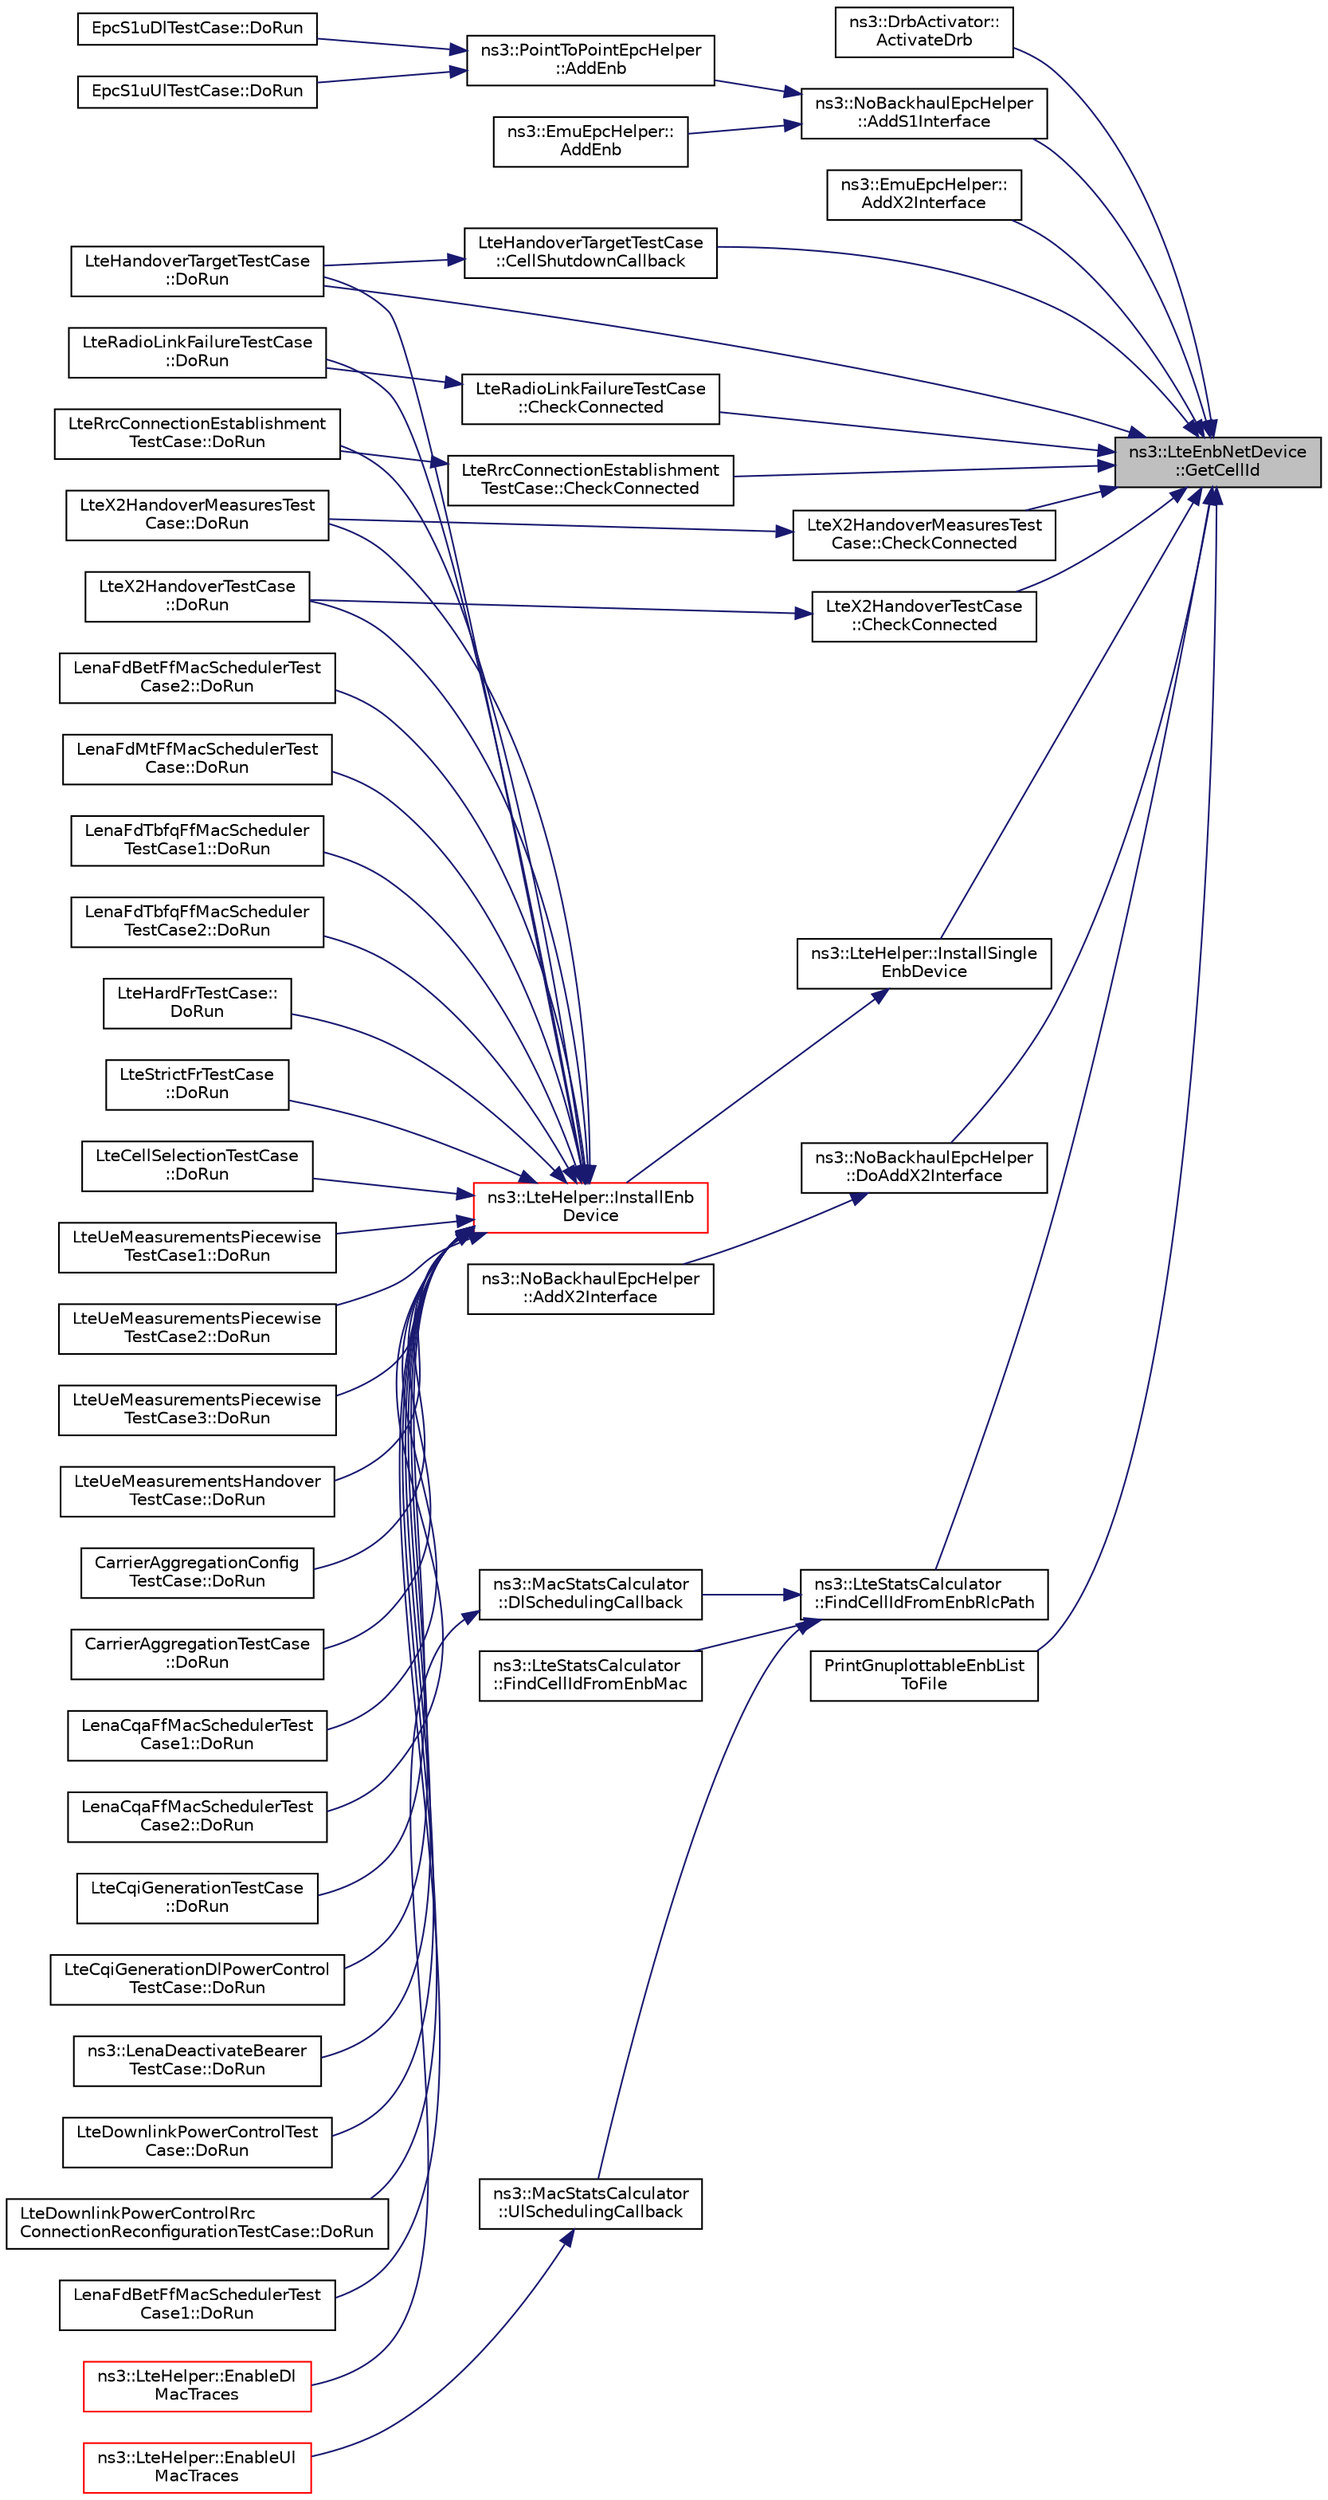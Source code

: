 digraph "ns3::LteEnbNetDevice::GetCellId"
{
 // LATEX_PDF_SIZE
  edge [fontname="Helvetica",fontsize="10",labelfontname="Helvetica",labelfontsize="10"];
  node [fontname="Helvetica",fontsize="10",shape=record];
  rankdir="RL";
  Node1 [label="ns3::LteEnbNetDevice\l::GetCellId",height=0.2,width=0.4,color="black", fillcolor="grey75", style="filled", fontcolor="black",tooltip=" "];
  Node1 -> Node2 [dir="back",color="midnightblue",fontsize="10",style="solid",fontname="Helvetica"];
  Node2 [label="ns3::DrbActivator::\lActivateDrb",height=0.2,width=0.4,color="black", fillcolor="white", style="filled",URL="$classns3_1_1_drb_activator.html#ac2083f8538dcb7d2d907c4c503647765",tooltip="Procedure firstly checks if bearer was not activated, if IMSI from trace source equals configured one..."];
  Node1 -> Node3 [dir="back",color="midnightblue",fontsize="10",style="solid",fontname="Helvetica"];
  Node3 [label="ns3::NoBackhaulEpcHelper\l::AddS1Interface",height=0.2,width=0.4,color="black", fillcolor="white", style="filled",URL="$classns3_1_1_no_backhaul_epc_helper.html#aba81459f3369b2db12b9fed75440d4e6",tooltip="Add an S1 interface between an eNB and a SGW."];
  Node3 -> Node4 [dir="back",color="midnightblue",fontsize="10",style="solid",fontname="Helvetica"];
  Node4 [label="ns3::EmuEpcHelper::\lAddEnb",height=0.2,width=0.4,color="black", fillcolor="white", style="filled",URL="$classns3_1_1_emu_epc_helper.html#abaff0cf3ed70c034b5e0fd22dc89a7ba",tooltip="Add an eNB to the EPC."];
  Node3 -> Node5 [dir="back",color="midnightblue",fontsize="10",style="solid",fontname="Helvetica"];
  Node5 [label="ns3::PointToPointEpcHelper\l::AddEnb",height=0.2,width=0.4,color="black", fillcolor="white", style="filled",URL="$classns3_1_1_point_to_point_epc_helper.html#a6636cc9c0501b719bd81ed13efd3c589",tooltip="Add an eNB to the EPC."];
  Node5 -> Node6 [dir="back",color="midnightblue",fontsize="10",style="solid",fontname="Helvetica"];
  Node6 [label="EpcS1uDlTestCase::DoRun",height=0.2,width=0.4,color="black", fillcolor="white", style="filled",URL="$class_epc_s1u_dl_test_case.html#a2ac9313672e6c5e2a5a33f98a77ffec2",tooltip="Implementation to actually run this TestCase."];
  Node5 -> Node7 [dir="back",color="midnightblue",fontsize="10",style="solid",fontname="Helvetica"];
  Node7 [label="EpcS1uUlTestCase::DoRun",height=0.2,width=0.4,color="black", fillcolor="white", style="filled",URL="$class_epc_s1u_ul_test_case.html#a6fa27997312de46d9b0f3ab2221a24fa",tooltip="Implementation to actually run this TestCase."];
  Node1 -> Node8 [dir="back",color="midnightblue",fontsize="10",style="solid",fontname="Helvetica"];
  Node8 [label="ns3::EmuEpcHelper::\lAddX2Interface",height=0.2,width=0.4,color="black", fillcolor="white", style="filled",URL="$classns3_1_1_emu_epc_helper.html#adeca48cbe7143128f3578b4904e02218",tooltip="Add an X2 interface between two eNB."];
  Node1 -> Node9 [dir="back",color="midnightblue",fontsize="10",style="solid",fontname="Helvetica"];
  Node9 [label="LteHandoverTargetTestCase\l::CellShutdownCallback",height=0.2,width=0.4,color="black", fillcolor="white", style="filled",URL="$class_lte_handover_target_test_case.html#a8f9888bfbd34dbc434be80c79a440669",tooltip="A trigger that can be scheduled to \"shutdown\" the cell pointed by m_sourceCellId by reducing its powe..."];
  Node9 -> Node10 [dir="back",color="midnightblue",fontsize="10",style="solid",fontname="Helvetica"];
  Node10 [label="LteHandoverTargetTestCase\l::DoRun",height=0.2,width=0.4,color="black", fillcolor="white", style="filled",URL="$class_lte_handover_target_test_case.html#adc2ffaf5e89accdbf70756ad9a92ce2c",tooltip="Run a simulation of a micro-cell network using the parameters provided to the constructor function."];
  Node1 -> Node11 [dir="back",color="midnightblue",fontsize="10",style="solid",fontname="Helvetica"];
  Node11 [label="LteRadioLinkFailureTestCase\l::CheckConnected",height=0.2,width=0.4,color="black", fillcolor="white", style="filled",URL="$class_lte_radio_link_failure_test_case.html#a4aaba81db2f0b1c331c1eeb1e99c6a9f",tooltip="Check connected function."];
  Node11 -> Node12 [dir="back",color="midnightblue",fontsize="10",style="solid",fontname="Helvetica"];
  Node12 [label="LteRadioLinkFailureTestCase\l::DoRun",height=0.2,width=0.4,color="black", fillcolor="white", style="filled",URL="$class_lte_radio_link_failure_test_case.html#ae7e2b1f96fbb5c77477c9b5b5905f347",tooltip="Setup the simulation according to the configuration set by the class constructor, run it,..."];
  Node1 -> Node13 [dir="back",color="midnightblue",fontsize="10",style="solid",fontname="Helvetica"];
  Node13 [label="LteRrcConnectionEstablishment\lTestCase::CheckConnected",height=0.2,width=0.4,color="black", fillcolor="white", style="filled",URL="$class_lte_rrc_connection_establishment_test_case.html#a43216a40683fd19ad571edd9d0e8600c",tooltip="Check connected function."];
  Node13 -> Node14 [dir="back",color="midnightblue",fontsize="10",style="solid",fontname="Helvetica"];
  Node14 [label="LteRrcConnectionEstablishment\lTestCase::DoRun",height=0.2,width=0.4,color="black", fillcolor="white", style="filled",URL="$class_lte_rrc_connection_establishment_test_case.html#a2c32cab9b29852f42c4ad1e7b68068b2",tooltip="Implementation to actually run this TestCase."];
  Node1 -> Node15 [dir="back",color="midnightblue",fontsize="10",style="solid",fontname="Helvetica"];
  Node15 [label="LteX2HandoverMeasuresTest\lCase::CheckConnected",height=0.2,width=0.4,color="black", fillcolor="white", style="filled",URL="$class_lte_x2_handover_measures_test_case.html#afaab3497c199b4440d286d0cb19996f3",tooltip="Check connected function."];
  Node15 -> Node16 [dir="back",color="midnightblue",fontsize="10",style="solid",fontname="Helvetica"];
  Node16 [label="LteX2HandoverMeasuresTest\lCase::DoRun",height=0.2,width=0.4,color="black", fillcolor="white", style="filled",URL="$class_lte_x2_handover_measures_test_case.html#a6aefe1e71df347688687fb5d8dd54104",tooltip="Implementation to actually run this TestCase."];
  Node1 -> Node17 [dir="back",color="midnightblue",fontsize="10",style="solid",fontname="Helvetica"];
  Node17 [label="LteX2HandoverTestCase\l::CheckConnected",height=0.2,width=0.4,color="black", fillcolor="white", style="filled",URL="$class_lte_x2_handover_test_case.html#a60447eff6ec472a1637e479638cc0f83",tooltip="Check connected function."];
  Node17 -> Node18 [dir="back",color="midnightblue",fontsize="10",style="solid",fontname="Helvetica"];
  Node18 [label="LteX2HandoverTestCase\l::DoRun",height=0.2,width=0.4,color="black", fillcolor="white", style="filled",URL="$class_lte_x2_handover_test_case.html#a5d77d6fbe61da649203846d4617b4716",tooltip="Implementation to actually run this TestCase."];
  Node1 -> Node19 [dir="back",color="midnightblue",fontsize="10",style="solid",fontname="Helvetica"];
  Node19 [label="ns3::NoBackhaulEpcHelper\l::DoAddX2Interface",height=0.2,width=0.4,color="black", fillcolor="white", style="filled",URL="$classns3_1_1_no_backhaul_epc_helper.html#ad603c5c8daec7c9a3d6da5421f349c20",tooltip="DoAddX2Interface: Call AddX2Interface on top of the Enb device pointers."];
  Node19 -> Node20 [dir="back",color="midnightblue",fontsize="10",style="solid",fontname="Helvetica"];
  Node20 [label="ns3::NoBackhaulEpcHelper\l::AddX2Interface",height=0.2,width=0.4,color="black", fillcolor="white", style="filled",URL="$classns3_1_1_no_backhaul_epc_helper.html#acf379e818b7d59a9be243b58d8d9d176",tooltip="Add an X2 interface between two eNB."];
  Node1 -> Node10 [dir="back",color="midnightblue",fontsize="10",style="solid",fontname="Helvetica"];
  Node1 -> Node21 [dir="back",color="midnightblue",fontsize="10",style="solid",fontname="Helvetica"];
  Node21 [label="ns3::LteStatsCalculator\l::FindCellIdFromEnbRlcPath",height=0.2,width=0.4,color="black", fillcolor="white", style="filled",URL="$classns3_1_1_lte_stats_calculator.html#a5d4f64c0c48a8d0a841f0b889a11af2a",tooltip="Retrieves CellId from Enb RLC path in the attribute system."];
  Node21 -> Node22 [dir="back",color="midnightblue",fontsize="10",style="solid",fontname="Helvetica"];
  Node22 [label="ns3::MacStatsCalculator\l::DlSchedulingCallback",height=0.2,width=0.4,color="black", fillcolor="white", style="filled",URL="$classns3_1_1_mac_stats_calculator.html#a5408fc566f68e7d3a7a98c62a74131f8",tooltip="Trace sink for the ns3::LteEnbMac::DlScheduling trace source."];
  Node22 -> Node23 [dir="back",color="midnightblue",fontsize="10",style="solid",fontname="Helvetica"];
  Node23 [label="ns3::LteHelper::EnableDl\lMacTraces",height=0.2,width=0.4,color="red", fillcolor="white", style="filled",URL="$classns3_1_1_lte_helper.html#aca02df5d8852bf9721b1541707dcd84f",tooltip="Enable trace sinks for DL MAC layer."];
  Node21 -> Node43 [dir="back",color="midnightblue",fontsize="10",style="solid",fontname="Helvetica"];
  Node43 [label="ns3::LteStatsCalculator\l::FindCellIdFromEnbMac",height=0.2,width=0.4,color="black", fillcolor="white", style="filled",URL="$classns3_1_1_lte_stats_calculator.html#a87a9bc9d89913c21ef67854abeaf2dd3",tooltip="Retrieves CellId from Enb MAC path in the attribute system."];
  Node21 -> Node44 [dir="back",color="midnightblue",fontsize="10",style="solid",fontname="Helvetica"];
  Node44 [label="ns3::MacStatsCalculator\l::UlSchedulingCallback",height=0.2,width=0.4,color="black", fillcolor="white", style="filled",URL="$classns3_1_1_mac_stats_calculator.html#abe69ec4218d1d2fb7d034f6d0fe52e68",tooltip="Trace sink for the ns3::LteEnbMac::UlScheduling trace source."];
  Node44 -> Node45 [dir="back",color="midnightblue",fontsize="10",style="solid",fontname="Helvetica"];
  Node45 [label="ns3::LteHelper::EnableUl\lMacTraces",height=0.2,width=0.4,color="red", fillcolor="white", style="filled",URL="$classns3_1_1_lte_helper.html#ad6d528e87c4f4089fc2679f31b2c90ff",tooltip="Enable trace sinks for UL MAC layer."];
  Node1 -> Node46 [dir="back",color="midnightblue",fontsize="10",style="solid",fontname="Helvetica"];
  Node46 [label="ns3::LteHelper::InstallSingle\lEnbDevice",height=0.2,width=0.4,color="black", fillcolor="white", style="filled",URL="$classns3_1_1_lte_helper.html#afac168014c3a4ac5c30bfd7c1d09cb96",tooltip="Create an eNodeB device (LteEnbNetDevice) on the given node."];
  Node46 -> Node47 [dir="back",color="midnightblue",fontsize="10",style="solid",fontname="Helvetica"];
  Node47 [label="ns3::LteHelper::InstallEnb\lDevice",height=0.2,width=0.4,color="red", fillcolor="white", style="filled",URL="$classns3_1_1_lte_helper.html#a5e009ad35ef85f46b5a6099263f15a03",tooltip="Create a set of eNodeB devices."];
  Node47 -> Node48 [dir="back",color="midnightblue",fontsize="10",style="solid",fontname="Helvetica"];
  Node48 [label="LteCellSelectionTestCase\l::DoRun",height=0.2,width=0.4,color="black", fillcolor="white", style="filled",URL="$class_lte_cell_selection_test_case.html#a2ad9dadf26f7beb5d3ed1c6dfbcef90a",tooltip="Setup the simulation according to the configuration set by the class constructor, run it,..."];
  Node47 -> Node12 [dir="back",color="midnightblue",fontsize="10",style="solid",fontname="Helvetica"];
  Node47 -> Node49 [dir="back",color="midnightblue",fontsize="10",style="solid",fontname="Helvetica"];
  Node49 [label="LteUeMeasurementsPiecewise\lTestCase1::DoRun",height=0.2,width=0.4,color="black", fillcolor="white", style="filled",URL="$class_lte_ue_measurements_piecewise_test_case1.html#a76f2ad9d43e2fb22c37e4e8763296a5f",tooltip="Setup the simulation with the intended UE measurement reporting configuration, run it,..."];
  Node47 -> Node50 [dir="back",color="midnightblue",fontsize="10",style="solid",fontname="Helvetica"];
  Node50 [label="LteUeMeasurementsPiecewise\lTestCase2::DoRun",height=0.2,width=0.4,color="black", fillcolor="white", style="filled",URL="$class_lte_ue_measurements_piecewise_test_case2.html#aa3d0caf8f82d095e8c85434b294482b6",tooltip="Setup the simulation with the intended UE measurement reporting configuration, run it,..."];
  Node47 -> Node51 [dir="back",color="midnightblue",fontsize="10",style="solid",fontname="Helvetica"];
  Node51 [label="LteUeMeasurementsPiecewise\lTestCase3::DoRun",height=0.2,width=0.4,color="black", fillcolor="white", style="filled",URL="$class_lte_ue_measurements_piecewise_test_case3.html#a6bacaed252d2a27bff51d1a690d6c9ef",tooltip="Setup the simulation with the intended UE measurement reporting configuration, run it,..."];
  Node47 -> Node52 [dir="back",color="midnightblue",fontsize="10",style="solid",fontname="Helvetica"];
  Node52 [label="LteUeMeasurementsHandover\lTestCase::DoRun",height=0.2,width=0.4,color="black", fillcolor="white", style="filled",URL="$class_lte_ue_measurements_handover_test_case.html#ae81c492f54cd25f174b26310458a7e5f",tooltip="Setup the simulation with the intended UE measurement reporting configuration, run it,..."];
  Node47 -> Node10 [dir="back",color="midnightblue",fontsize="10",style="solid",fontname="Helvetica"];
  Node47 -> Node53 [dir="back",color="midnightblue",fontsize="10",style="solid",fontname="Helvetica"];
  Node53 [label="CarrierAggregationConfig\lTestCase::DoRun",height=0.2,width=0.4,color="black", fillcolor="white", style="filled",URL="$class_carrier_aggregation_config_test_case.html#a5bfcc4f06b1d52f4d9ca12481a1fe09c",tooltip="Implementation to actually run this TestCase."];
  Node47 -> Node42 [dir="back",color="midnightblue",fontsize="10",style="solid",fontname="Helvetica"];
  Node42 [label="CarrierAggregationTestCase\l::DoRun",height=0.2,width=0.4,color="black", fillcolor="white", style="filled",URL="$class_carrier_aggregation_test_case.html#a20f3e28f3a6dd2919e51e508b78afa59",tooltip="Implementation to actually run this TestCase."];
  Node47 -> Node25 [dir="back",color="midnightblue",fontsize="10",style="solid",fontname="Helvetica"];
  Node25 [label="LenaCqaFfMacSchedulerTest\lCase1::DoRun",height=0.2,width=0.4,color="black", fillcolor="white", style="filled",URL="$class_lena_cqa_ff_mac_scheduler_test_case1.html#a91b3e2ef4ff292dbeda5559ff0eae1e6",tooltip="Implementation to actually run this TestCase."];
  Node47 -> Node54 [dir="back",color="midnightblue",fontsize="10",style="solid",fontname="Helvetica"];
  Node54 [label="LenaCqaFfMacSchedulerTest\lCase2::DoRun",height=0.2,width=0.4,color="black", fillcolor="white", style="filled",URL="$class_lena_cqa_ff_mac_scheduler_test_case2.html#a773e8490a80a3afe50adf54d713d3e4a",tooltip="Implementation to actually run this TestCase."];
  Node47 -> Node55 [dir="back",color="midnightblue",fontsize="10",style="solid",fontname="Helvetica"];
  Node55 [label="LteCqiGenerationTestCase\l::DoRun",height=0.2,width=0.4,color="black", fillcolor="white", style="filled",URL="$class_lte_cqi_generation_test_case.html#a263a0f3670c23e42ed3feb7d353bdd09",tooltip="Implementation to actually run this TestCase."];
  Node47 -> Node56 [dir="back",color="midnightblue",fontsize="10",style="solid",fontname="Helvetica"];
  Node56 [label="LteCqiGenerationDlPowerControl\lTestCase::DoRun",height=0.2,width=0.4,color="black", fillcolor="white", style="filled",URL="$class_lte_cqi_generation_dl_power_control_test_case.html#a8a6ba5e52123fc8ed0deb9014a8b0591",tooltip="Implementation to actually run this TestCase."];
  Node47 -> Node57 [dir="back",color="midnightblue",fontsize="10",style="solid",fontname="Helvetica"];
  Node57 [label="ns3::LenaDeactivateBearer\lTestCase::DoRun",height=0.2,width=0.4,color="black", fillcolor="white", style="filled",URL="$classns3_1_1_lena_deactivate_bearer_test_case.html#a214d777e46f96b701efdfd360871f53f",tooltip="Implementation to actually run this TestCase."];
  Node47 -> Node58 [dir="back",color="midnightblue",fontsize="10",style="solid",fontname="Helvetica"];
  Node58 [label="LteDownlinkPowerControlTest\lCase::DoRun",height=0.2,width=0.4,color="black", fillcolor="white", style="filled",URL="$class_lte_downlink_power_control_test_case.html#a2eb1e31f7313f51061d8aa950d3f4268",tooltip="Implementation to actually run this TestCase."];
  Node47 -> Node59 [dir="back",color="midnightblue",fontsize="10",style="solid",fontname="Helvetica"];
  Node59 [label="LteDownlinkPowerControlRrc\lConnectionReconfigurationTestCase::DoRun",height=0.2,width=0.4,color="black", fillcolor="white", style="filled",URL="$class_lte_downlink_power_control_rrc_connection_reconfiguration_test_case.html#a3f7be434747a85c448ade6fc4500d552",tooltip="Implementation to actually run this TestCase."];
  Node47 -> Node26 [dir="back",color="midnightblue",fontsize="10",style="solid",fontname="Helvetica"];
  Node26 [label="LenaFdBetFfMacSchedulerTest\lCase1::DoRun",height=0.2,width=0.4,color="black", fillcolor="white", style="filled",URL="$class_lena_fd_bet_ff_mac_scheduler_test_case1.html#a21b7a9f396adcc1ab24ddefc919345f2",tooltip="Implementation to actually run this TestCase."];
  Node47 -> Node27 [dir="back",color="midnightblue",fontsize="10",style="solid",fontname="Helvetica"];
  Node27 [label="LenaFdBetFfMacSchedulerTest\lCase2::DoRun",height=0.2,width=0.4,color="black", fillcolor="white", style="filled",URL="$class_lena_fd_bet_ff_mac_scheduler_test_case2.html#a51c587a50f2087be7c3950f4d2d82852",tooltip="Implementation to actually run this TestCase."];
  Node47 -> Node28 [dir="back",color="midnightblue",fontsize="10",style="solid",fontname="Helvetica"];
  Node28 [label="LenaFdMtFfMacSchedulerTest\lCase::DoRun",height=0.2,width=0.4,color="black", fillcolor="white", style="filled",URL="$class_lena_fd_mt_ff_mac_scheduler_test_case.html#a5cfc445b7daa4a02df317b46ee007f1a",tooltip="Implementation to actually run this TestCase."];
  Node47 -> Node29 [dir="back",color="midnightblue",fontsize="10",style="solid",fontname="Helvetica"];
  Node29 [label="LenaFdTbfqFfMacScheduler\lTestCase1::DoRun",height=0.2,width=0.4,color="black", fillcolor="white", style="filled",URL="$class_lena_fd_tbfq_ff_mac_scheduler_test_case1.html#ae0536bf54d4e05fbf3600c1654c14cc0",tooltip="Implementation to actually run this TestCase."];
  Node47 -> Node60 [dir="back",color="midnightblue",fontsize="10",style="solid",fontname="Helvetica"];
  Node60 [label="LenaFdTbfqFfMacScheduler\lTestCase2::DoRun",height=0.2,width=0.4,color="black", fillcolor="white", style="filled",URL="$class_lena_fd_tbfq_ff_mac_scheduler_test_case2.html#a2e43d4f9483463dffa86410a1ce47140",tooltip="Implementation to actually run this TestCase."];
  Node47 -> Node61 [dir="back",color="midnightblue",fontsize="10",style="solid",fontname="Helvetica"];
  Node61 [label="LteHardFrTestCase::\lDoRun",height=0.2,width=0.4,color="black", fillcolor="white", style="filled",URL="$class_lte_hard_fr_test_case.html#a7267927f1ffb7acff88742eb33ab2e3c",tooltip="Implementation to actually run this TestCase."];
  Node47 -> Node62 [dir="back",color="midnightblue",fontsize="10",style="solid",fontname="Helvetica"];
  Node62 [label="LteStrictFrTestCase\l::DoRun",height=0.2,width=0.4,color="black", fillcolor="white", style="filled",URL="$class_lte_strict_fr_test_case.html#afd223c9e5a1d3e14a244303963e21425",tooltip="Implementation to actually run this TestCase."];
  Node47 -> Node14 [dir="back",color="midnightblue",fontsize="10",style="solid",fontname="Helvetica"];
  Node47 -> Node16 [dir="back",color="midnightblue",fontsize="10",style="solid",fontname="Helvetica"];
  Node47 -> Node18 [dir="back",color="midnightblue",fontsize="10",style="solid",fontname="Helvetica"];
  Node1 -> Node86 [dir="back",color="midnightblue",fontsize="10",style="solid",fontname="Helvetica"];
  Node86 [label="PrintGnuplottableEnbList\lToFile",height=0.2,width=0.4,color="black", fillcolor="white", style="filled",URL="$lena-distributed-ffr_8cc.html#a7e3aa5272ba032faa7717e0f3ba2f73d",tooltip=" "];
}
